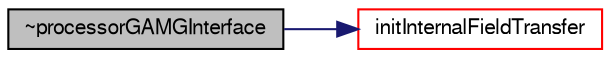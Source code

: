 digraph "~processorGAMGInterface"
{
  bgcolor="transparent";
  edge [fontname="FreeSans",fontsize="10",labelfontname="FreeSans",labelfontsize="10"];
  node [fontname="FreeSans",fontsize="10",shape=record];
  rankdir="LR";
  Node16 [label="~processorGAMGInterface",height=0.2,width=0.4,color="black", fillcolor="grey75", style="filled", fontcolor="black"];
  Node16 -> Node17 [color="midnightblue",fontsize="10",style="solid",fontname="FreeSans"];
  Node17 [label="initInternalFieldTransfer",height=0.2,width=0.4,color="red",URL="$a27034.html#a73ea5620a9fc3b1310b180b37f6a0d49",tooltip="Initialise neighbour field transfer. "];
}
